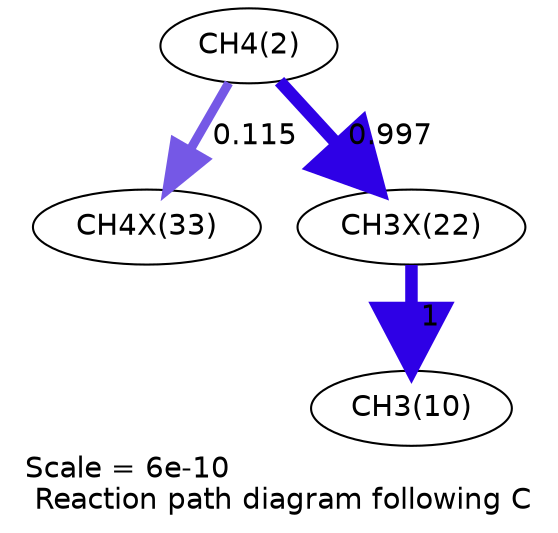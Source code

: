 digraph reaction_paths {
center=1;
s4 -> s62[fontname="Helvetica", penwidth=4.37, arrowsize=2.18, color="0.7, 0.615, 0.9"
, label=" 0.115"];
s4 -> s57[fontname="Helvetica", penwidth=6, arrowsize=3, color="0.7, 1.5, 0.9"
, label=" 0.997"];
s57 -> s12[fontname="Helvetica", penwidth=6, arrowsize=3, color="0.7, 1.5, 0.9"
, label=" 1"];
s4 [ fontname="Helvetica", label="CH4(2)"];
s12 [ fontname="Helvetica", label="CH3(10)"];
s57 [ fontname="Helvetica", label="CH3X(22)"];
s62 [ fontname="Helvetica", label="CH4X(33)"];
 label = "Scale = 6e-10\l Reaction path diagram following C";
 fontname = "Helvetica";
}
